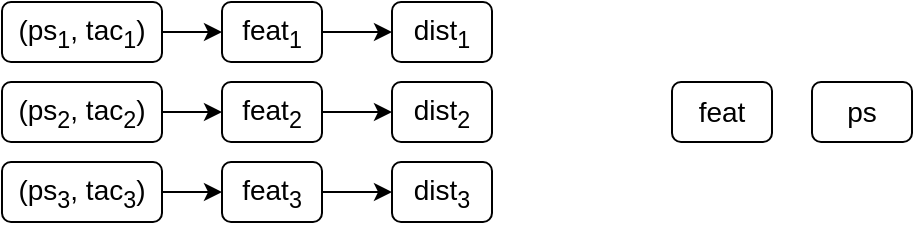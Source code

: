 <mxfile version="27.1.5">
  <diagram name="Page-1" id="JNd1bpoNFcMxP8eTp1bo">
    <mxGraphModel dx="544" dy="304" grid="1" gridSize="10" guides="1" tooltips="1" connect="1" arrows="1" fold="1" page="1" pageScale="1" pageWidth="827" pageHeight="1169" math="0" shadow="0">
      <root>
        <mxCell id="0" />
        <mxCell id="1" parent="0" />
        <mxCell id="KZFhsWJX5YV0KJJZ43mK-5" style="edgeStyle=orthogonalEdgeStyle;rounded=0;orthogonalLoop=1;jettySize=auto;html=1;exitX=1;exitY=0.5;exitDx=0;exitDy=0;entryX=0;entryY=0.5;entryDx=0;entryDy=0;" edge="1" parent="1" source="zLQOwcotstx5ZkCRBeIc-1" target="KZFhsWJX5YV0KJJZ43mK-2">
          <mxGeometry relative="1" as="geometry" />
        </mxCell>
        <mxCell id="zLQOwcotstx5ZkCRBeIc-1" value="&lt;font style=&quot;font-size: 14px;&quot;&gt;(ps&lt;sub style=&quot;&quot;&gt;1&lt;/sub&gt;, tac&lt;sub style=&quot;&quot;&gt;1&lt;/sub&gt;)&lt;/font&gt;" style="rounded=1;whiteSpace=wrap;html=1;" parent="1" vertex="1">
          <mxGeometry x="15" y="80" width="80" height="30" as="geometry" />
        </mxCell>
        <mxCell id="KZFhsWJX5YV0KJJZ43mK-8" style="edgeStyle=orthogonalEdgeStyle;rounded=0;orthogonalLoop=1;jettySize=auto;html=1;exitX=1;exitY=0.5;exitDx=0;exitDy=0;" edge="1" parent="1" source="zLQOwcotstx5ZkCRBeIc-3" target="KZFhsWJX5YV0KJJZ43mK-3">
          <mxGeometry relative="1" as="geometry" />
        </mxCell>
        <mxCell id="zLQOwcotstx5ZkCRBeIc-3" value="&lt;font style=&quot;font-size: 14px;&quot;&gt;(ps&lt;sub style=&quot;&quot;&gt;2&lt;/sub&gt;, tac&lt;sub style=&quot;&quot;&gt;2&lt;/sub&gt;)&lt;/font&gt;" style="rounded=1;whiteSpace=wrap;html=1;" parent="1" vertex="1">
          <mxGeometry x="15" y="120" width="80" height="30" as="geometry" />
        </mxCell>
        <mxCell id="KZFhsWJX5YV0KJJZ43mK-7" style="edgeStyle=orthogonalEdgeStyle;rounded=0;orthogonalLoop=1;jettySize=auto;html=1;exitX=1;exitY=0.5;exitDx=0;exitDy=0;entryX=0;entryY=0.5;entryDx=0;entryDy=0;" edge="1" parent="1" source="KZFhsWJX5YV0KJJZ43mK-1" target="KZFhsWJX5YV0KJJZ43mK-4">
          <mxGeometry relative="1" as="geometry" />
        </mxCell>
        <mxCell id="KZFhsWJX5YV0KJJZ43mK-1" value="&lt;font style=&quot;font-size: 14px;&quot;&gt;(ps&lt;sub style=&quot;&quot;&gt;3&lt;/sub&gt;, tac&lt;sub style=&quot;&quot;&gt;3&lt;/sub&gt;)&lt;/font&gt;" style="rounded=1;whiteSpace=wrap;html=1;" vertex="1" parent="1">
          <mxGeometry x="15" y="160" width="80" height="30" as="geometry" />
        </mxCell>
        <mxCell id="KZFhsWJX5YV0KJJZ43mK-14" style="edgeStyle=orthogonalEdgeStyle;rounded=0;orthogonalLoop=1;jettySize=auto;html=1;exitX=1;exitY=0.5;exitDx=0;exitDy=0;entryX=0;entryY=0.5;entryDx=0;entryDy=0;" edge="1" parent="1" source="KZFhsWJX5YV0KJJZ43mK-2" target="KZFhsWJX5YV0KJJZ43mK-11">
          <mxGeometry relative="1" as="geometry" />
        </mxCell>
        <mxCell id="KZFhsWJX5YV0KJJZ43mK-2" value="&lt;span style=&quot;font-size: 14px;&quot;&gt;feat&lt;sub&gt;1&lt;/sub&gt;&lt;/span&gt;" style="rounded=1;whiteSpace=wrap;html=1;" vertex="1" parent="1">
          <mxGeometry x="125" y="80" width="50" height="30" as="geometry" />
        </mxCell>
        <mxCell id="KZFhsWJX5YV0KJJZ43mK-15" style="edgeStyle=orthogonalEdgeStyle;rounded=0;orthogonalLoop=1;jettySize=auto;html=1;exitX=1;exitY=0.5;exitDx=0;exitDy=0;entryX=0;entryY=0.5;entryDx=0;entryDy=0;" edge="1" parent="1" source="KZFhsWJX5YV0KJJZ43mK-3" target="KZFhsWJX5YV0KJJZ43mK-12">
          <mxGeometry relative="1" as="geometry" />
        </mxCell>
        <mxCell id="KZFhsWJX5YV0KJJZ43mK-3" value="&lt;span style=&quot;font-size: 14px;&quot;&gt;feat&lt;sub&gt;2&lt;/sub&gt;&lt;/span&gt;" style="rounded=1;whiteSpace=wrap;html=1;" vertex="1" parent="1">
          <mxGeometry x="125" y="120" width="50" height="30" as="geometry" />
        </mxCell>
        <mxCell id="KZFhsWJX5YV0KJJZ43mK-18" style="edgeStyle=orthogonalEdgeStyle;rounded=0;orthogonalLoop=1;jettySize=auto;html=1;exitX=1;exitY=0.5;exitDx=0;exitDy=0;entryX=0;entryY=0.5;entryDx=0;entryDy=0;" edge="1" parent="1" source="KZFhsWJX5YV0KJJZ43mK-4" target="KZFhsWJX5YV0KJJZ43mK-13">
          <mxGeometry relative="1" as="geometry" />
        </mxCell>
        <mxCell id="KZFhsWJX5YV0KJJZ43mK-4" value="&lt;span style=&quot;font-size: 14px;&quot;&gt;feat&lt;sub&gt;3&lt;/sub&gt;&lt;/span&gt;" style="rounded=1;whiteSpace=wrap;html=1;" vertex="1" parent="1">
          <mxGeometry x="125" y="160" width="50" height="30" as="geometry" />
        </mxCell>
        <mxCell id="KZFhsWJX5YV0KJJZ43mK-9" value="&lt;font style=&quot;font-size: 14px;&quot;&gt;ps&lt;/font&gt;" style="rounded=1;whiteSpace=wrap;html=1;" vertex="1" parent="1">
          <mxGeometry x="420" y="120" width="50" height="30" as="geometry" />
        </mxCell>
        <mxCell id="KZFhsWJX5YV0KJJZ43mK-10" value="&lt;span style=&quot;font-size: 14px;&quot;&gt;feat&lt;/span&gt;" style="rounded=1;whiteSpace=wrap;html=1;" vertex="1" parent="1">
          <mxGeometry x="350" y="120" width="50" height="30" as="geometry" />
        </mxCell>
        <mxCell id="KZFhsWJX5YV0KJJZ43mK-11" value="&lt;span style=&quot;font-size: 14px;&quot;&gt;dist&lt;sub&gt;1&lt;/sub&gt;&lt;/span&gt;" style="rounded=1;whiteSpace=wrap;html=1;" vertex="1" parent="1">
          <mxGeometry x="210" y="80" width="50" height="30" as="geometry" />
        </mxCell>
        <mxCell id="KZFhsWJX5YV0KJJZ43mK-12" value="&lt;span style=&quot;font-size: 14px;&quot;&gt;dist&lt;sub&gt;2&lt;/sub&gt;&lt;/span&gt;" style="rounded=1;whiteSpace=wrap;html=1;" vertex="1" parent="1">
          <mxGeometry x="210" y="120" width="50" height="30" as="geometry" />
        </mxCell>
        <mxCell id="KZFhsWJX5YV0KJJZ43mK-13" value="&lt;span style=&quot;font-size: 14px;&quot;&gt;dist&lt;sub&gt;3&lt;/sub&gt;&lt;/span&gt;" style="rounded=1;whiteSpace=wrap;html=1;" vertex="1" parent="1">
          <mxGeometry x="210" y="160" width="50" height="30" as="geometry" />
        </mxCell>
      </root>
    </mxGraphModel>
  </diagram>
</mxfile>
